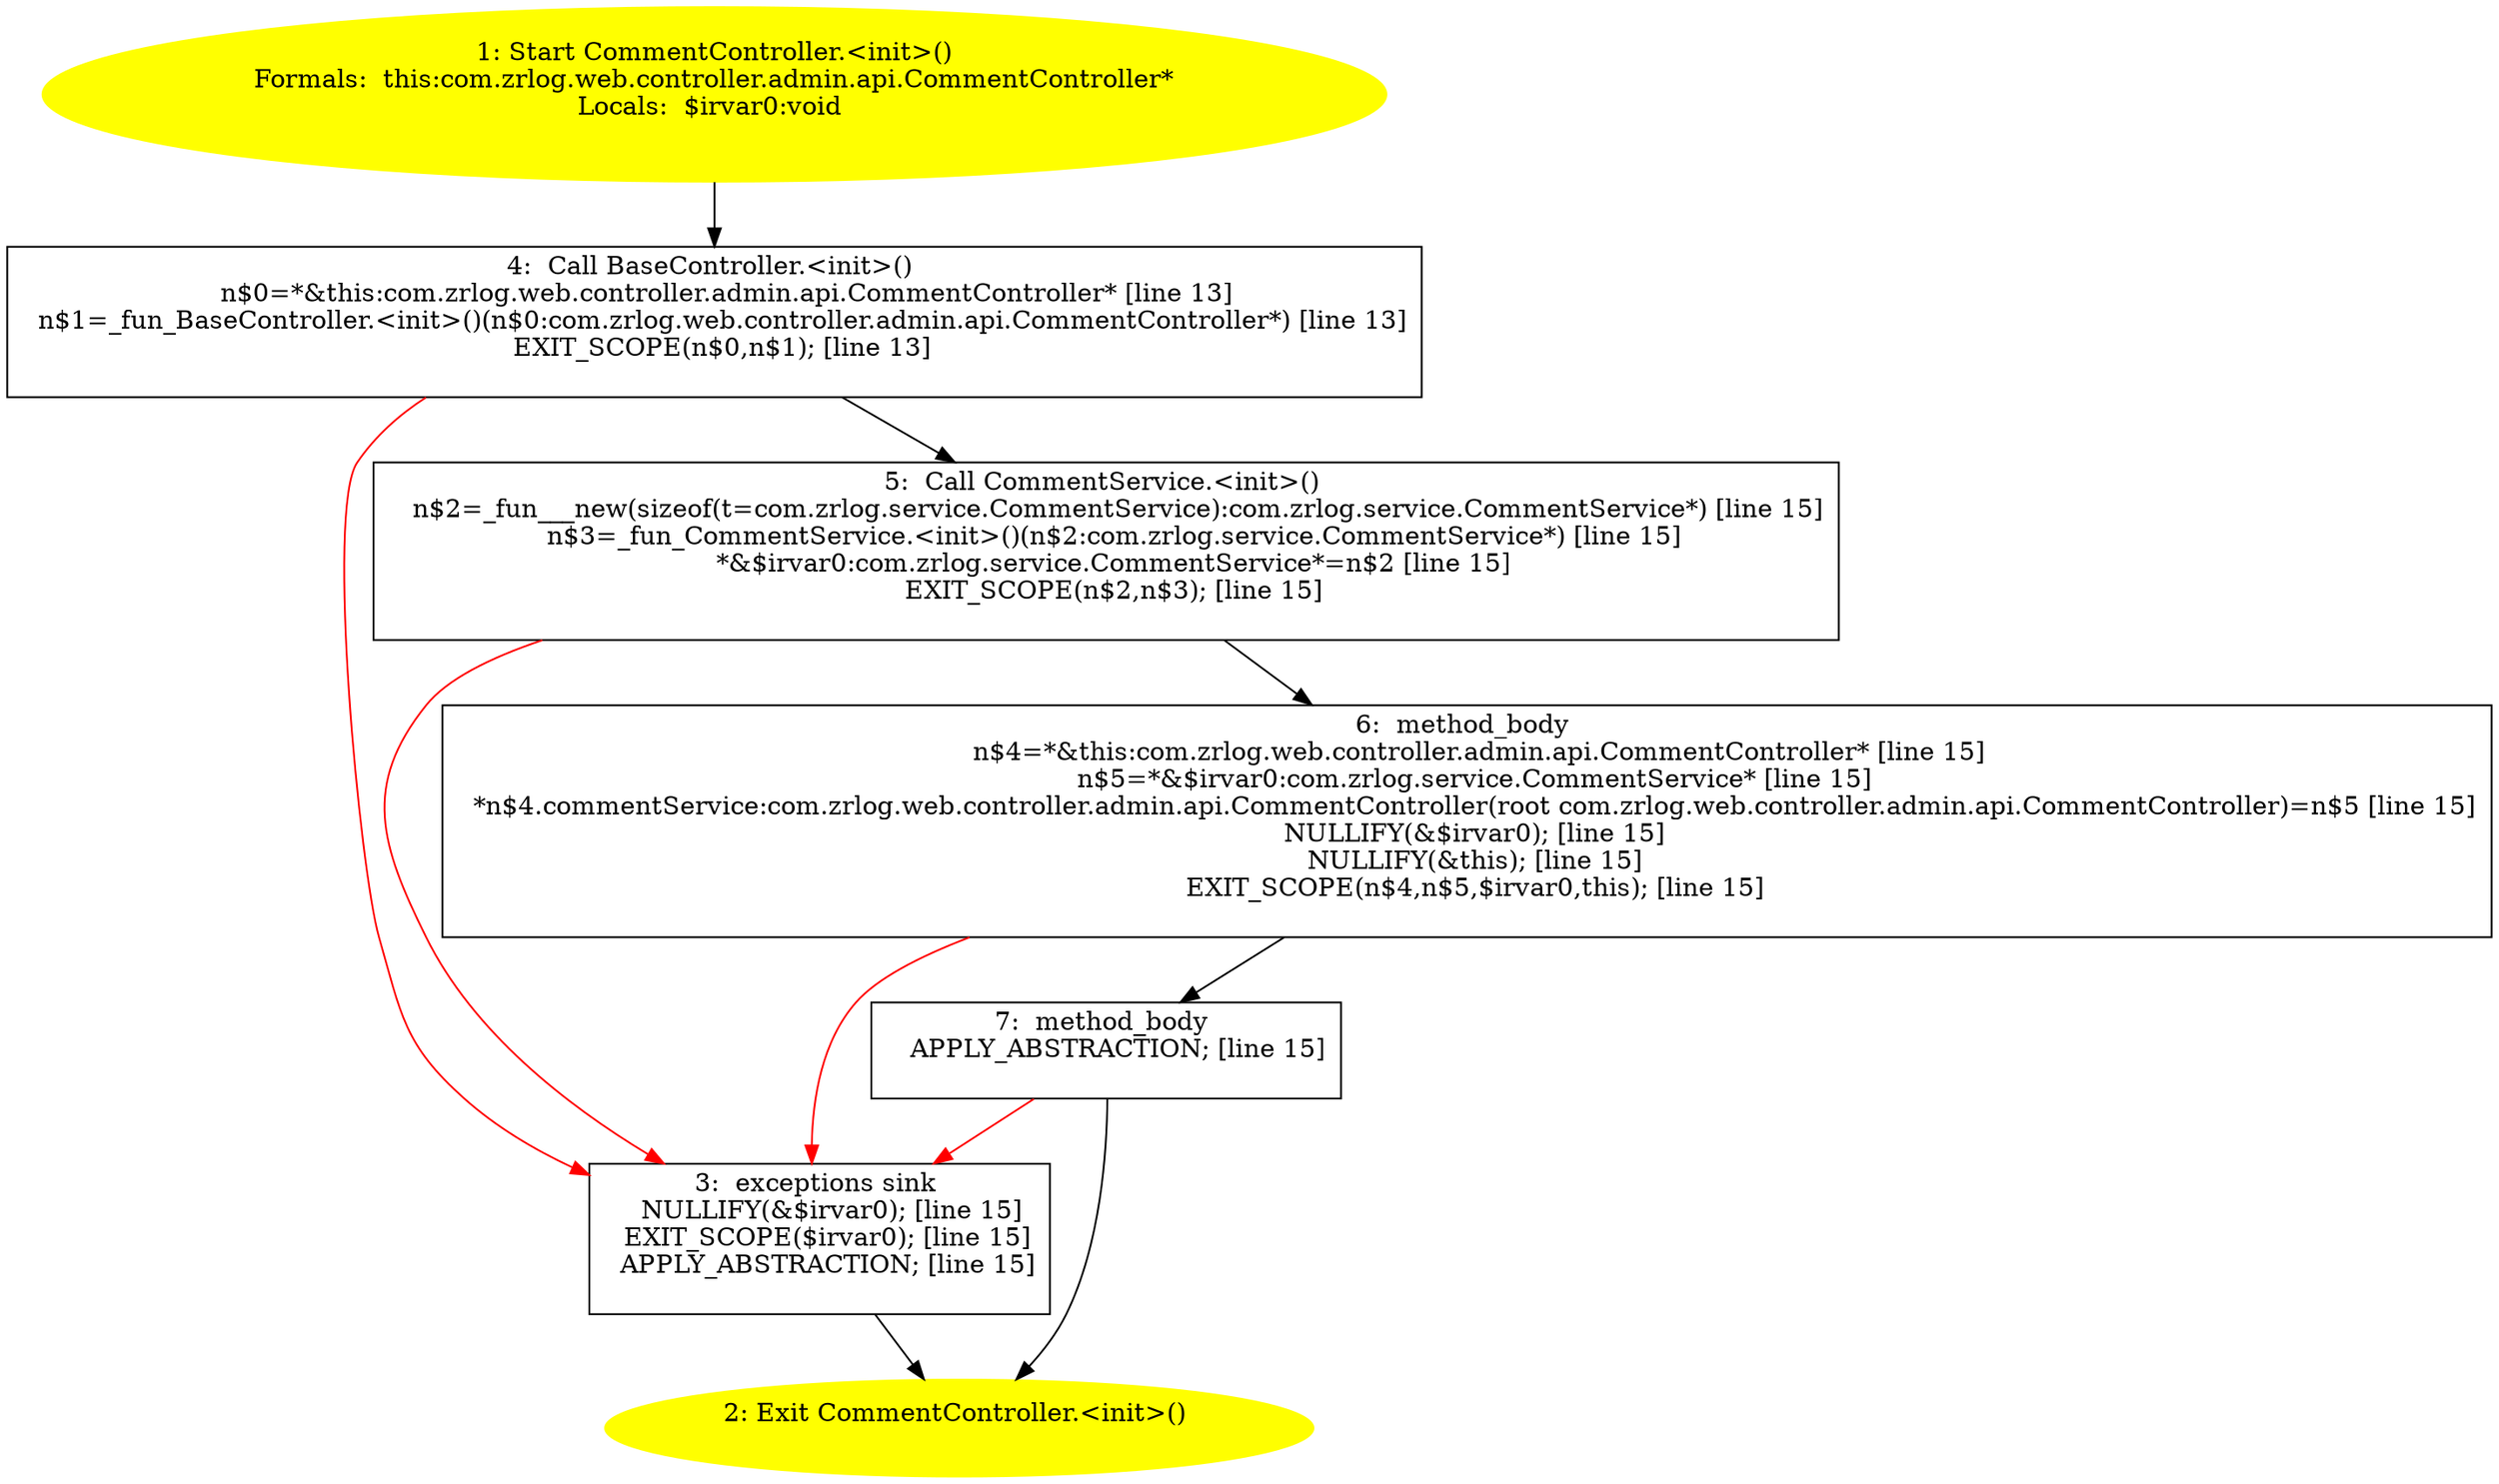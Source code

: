 /* @generated */
digraph cfg {
"com.zrlog.web.controller.admin.api.CommentController.<init>().b9f57dbebb3b1efa78193f4de20ca911_1" [label="1: Start CommentController.<init>()\nFormals:  this:com.zrlog.web.controller.admin.api.CommentController*\nLocals:  $irvar0:void \n  " color=yellow style=filled]
	

	 "com.zrlog.web.controller.admin.api.CommentController.<init>().b9f57dbebb3b1efa78193f4de20ca911_1" -> "com.zrlog.web.controller.admin.api.CommentController.<init>().b9f57dbebb3b1efa78193f4de20ca911_4" ;
"com.zrlog.web.controller.admin.api.CommentController.<init>().b9f57dbebb3b1efa78193f4de20ca911_2" [label="2: Exit CommentController.<init>() \n  " color=yellow style=filled]
	

"com.zrlog.web.controller.admin.api.CommentController.<init>().b9f57dbebb3b1efa78193f4de20ca911_3" [label="3:  exceptions sink \n   NULLIFY(&$irvar0); [line 15]\n  EXIT_SCOPE($irvar0); [line 15]\n  APPLY_ABSTRACTION; [line 15]\n " shape="box"]
	

	 "com.zrlog.web.controller.admin.api.CommentController.<init>().b9f57dbebb3b1efa78193f4de20ca911_3" -> "com.zrlog.web.controller.admin.api.CommentController.<init>().b9f57dbebb3b1efa78193f4de20ca911_2" ;
"com.zrlog.web.controller.admin.api.CommentController.<init>().b9f57dbebb3b1efa78193f4de20ca911_4" [label="4:  Call BaseController.<init>() \n   n$0=*&this:com.zrlog.web.controller.admin.api.CommentController* [line 13]\n  n$1=_fun_BaseController.<init>()(n$0:com.zrlog.web.controller.admin.api.CommentController*) [line 13]\n  EXIT_SCOPE(n$0,n$1); [line 13]\n " shape="box"]
	

	 "com.zrlog.web.controller.admin.api.CommentController.<init>().b9f57dbebb3b1efa78193f4de20ca911_4" -> "com.zrlog.web.controller.admin.api.CommentController.<init>().b9f57dbebb3b1efa78193f4de20ca911_5" ;
	 "com.zrlog.web.controller.admin.api.CommentController.<init>().b9f57dbebb3b1efa78193f4de20ca911_4" -> "com.zrlog.web.controller.admin.api.CommentController.<init>().b9f57dbebb3b1efa78193f4de20ca911_3" [color="red" ];
"com.zrlog.web.controller.admin.api.CommentController.<init>().b9f57dbebb3b1efa78193f4de20ca911_5" [label="5:  Call CommentService.<init>() \n   n$2=_fun___new(sizeof(t=com.zrlog.service.CommentService):com.zrlog.service.CommentService*) [line 15]\n  n$3=_fun_CommentService.<init>()(n$2:com.zrlog.service.CommentService*) [line 15]\n  *&$irvar0:com.zrlog.service.CommentService*=n$2 [line 15]\n  EXIT_SCOPE(n$2,n$3); [line 15]\n " shape="box"]
	

	 "com.zrlog.web.controller.admin.api.CommentController.<init>().b9f57dbebb3b1efa78193f4de20ca911_5" -> "com.zrlog.web.controller.admin.api.CommentController.<init>().b9f57dbebb3b1efa78193f4de20ca911_6" ;
	 "com.zrlog.web.controller.admin.api.CommentController.<init>().b9f57dbebb3b1efa78193f4de20ca911_5" -> "com.zrlog.web.controller.admin.api.CommentController.<init>().b9f57dbebb3b1efa78193f4de20ca911_3" [color="red" ];
"com.zrlog.web.controller.admin.api.CommentController.<init>().b9f57dbebb3b1efa78193f4de20ca911_6" [label="6:  method_body \n   n$4=*&this:com.zrlog.web.controller.admin.api.CommentController* [line 15]\n  n$5=*&$irvar0:com.zrlog.service.CommentService* [line 15]\n  *n$4.commentService:com.zrlog.web.controller.admin.api.CommentController(root com.zrlog.web.controller.admin.api.CommentController)=n$5 [line 15]\n  NULLIFY(&$irvar0); [line 15]\n  NULLIFY(&this); [line 15]\n  EXIT_SCOPE(n$4,n$5,$irvar0,this); [line 15]\n " shape="box"]
	

	 "com.zrlog.web.controller.admin.api.CommentController.<init>().b9f57dbebb3b1efa78193f4de20ca911_6" -> "com.zrlog.web.controller.admin.api.CommentController.<init>().b9f57dbebb3b1efa78193f4de20ca911_7" ;
	 "com.zrlog.web.controller.admin.api.CommentController.<init>().b9f57dbebb3b1efa78193f4de20ca911_6" -> "com.zrlog.web.controller.admin.api.CommentController.<init>().b9f57dbebb3b1efa78193f4de20ca911_3" [color="red" ];
"com.zrlog.web.controller.admin.api.CommentController.<init>().b9f57dbebb3b1efa78193f4de20ca911_7" [label="7:  method_body \n   APPLY_ABSTRACTION; [line 15]\n " shape="box"]
	

	 "com.zrlog.web.controller.admin.api.CommentController.<init>().b9f57dbebb3b1efa78193f4de20ca911_7" -> "com.zrlog.web.controller.admin.api.CommentController.<init>().b9f57dbebb3b1efa78193f4de20ca911_2" ;
	 "com.zrlog.web.controller.admin.api.CommentController.<init>().b9f57dbebb3b1efa78193f4de20ca911_7" -> "com.zrlog.web.controller.admin.api.CommentController.<init>().b9f57dbebb3b1efa78193f4de20ca911_3" [color="red" ];
}
